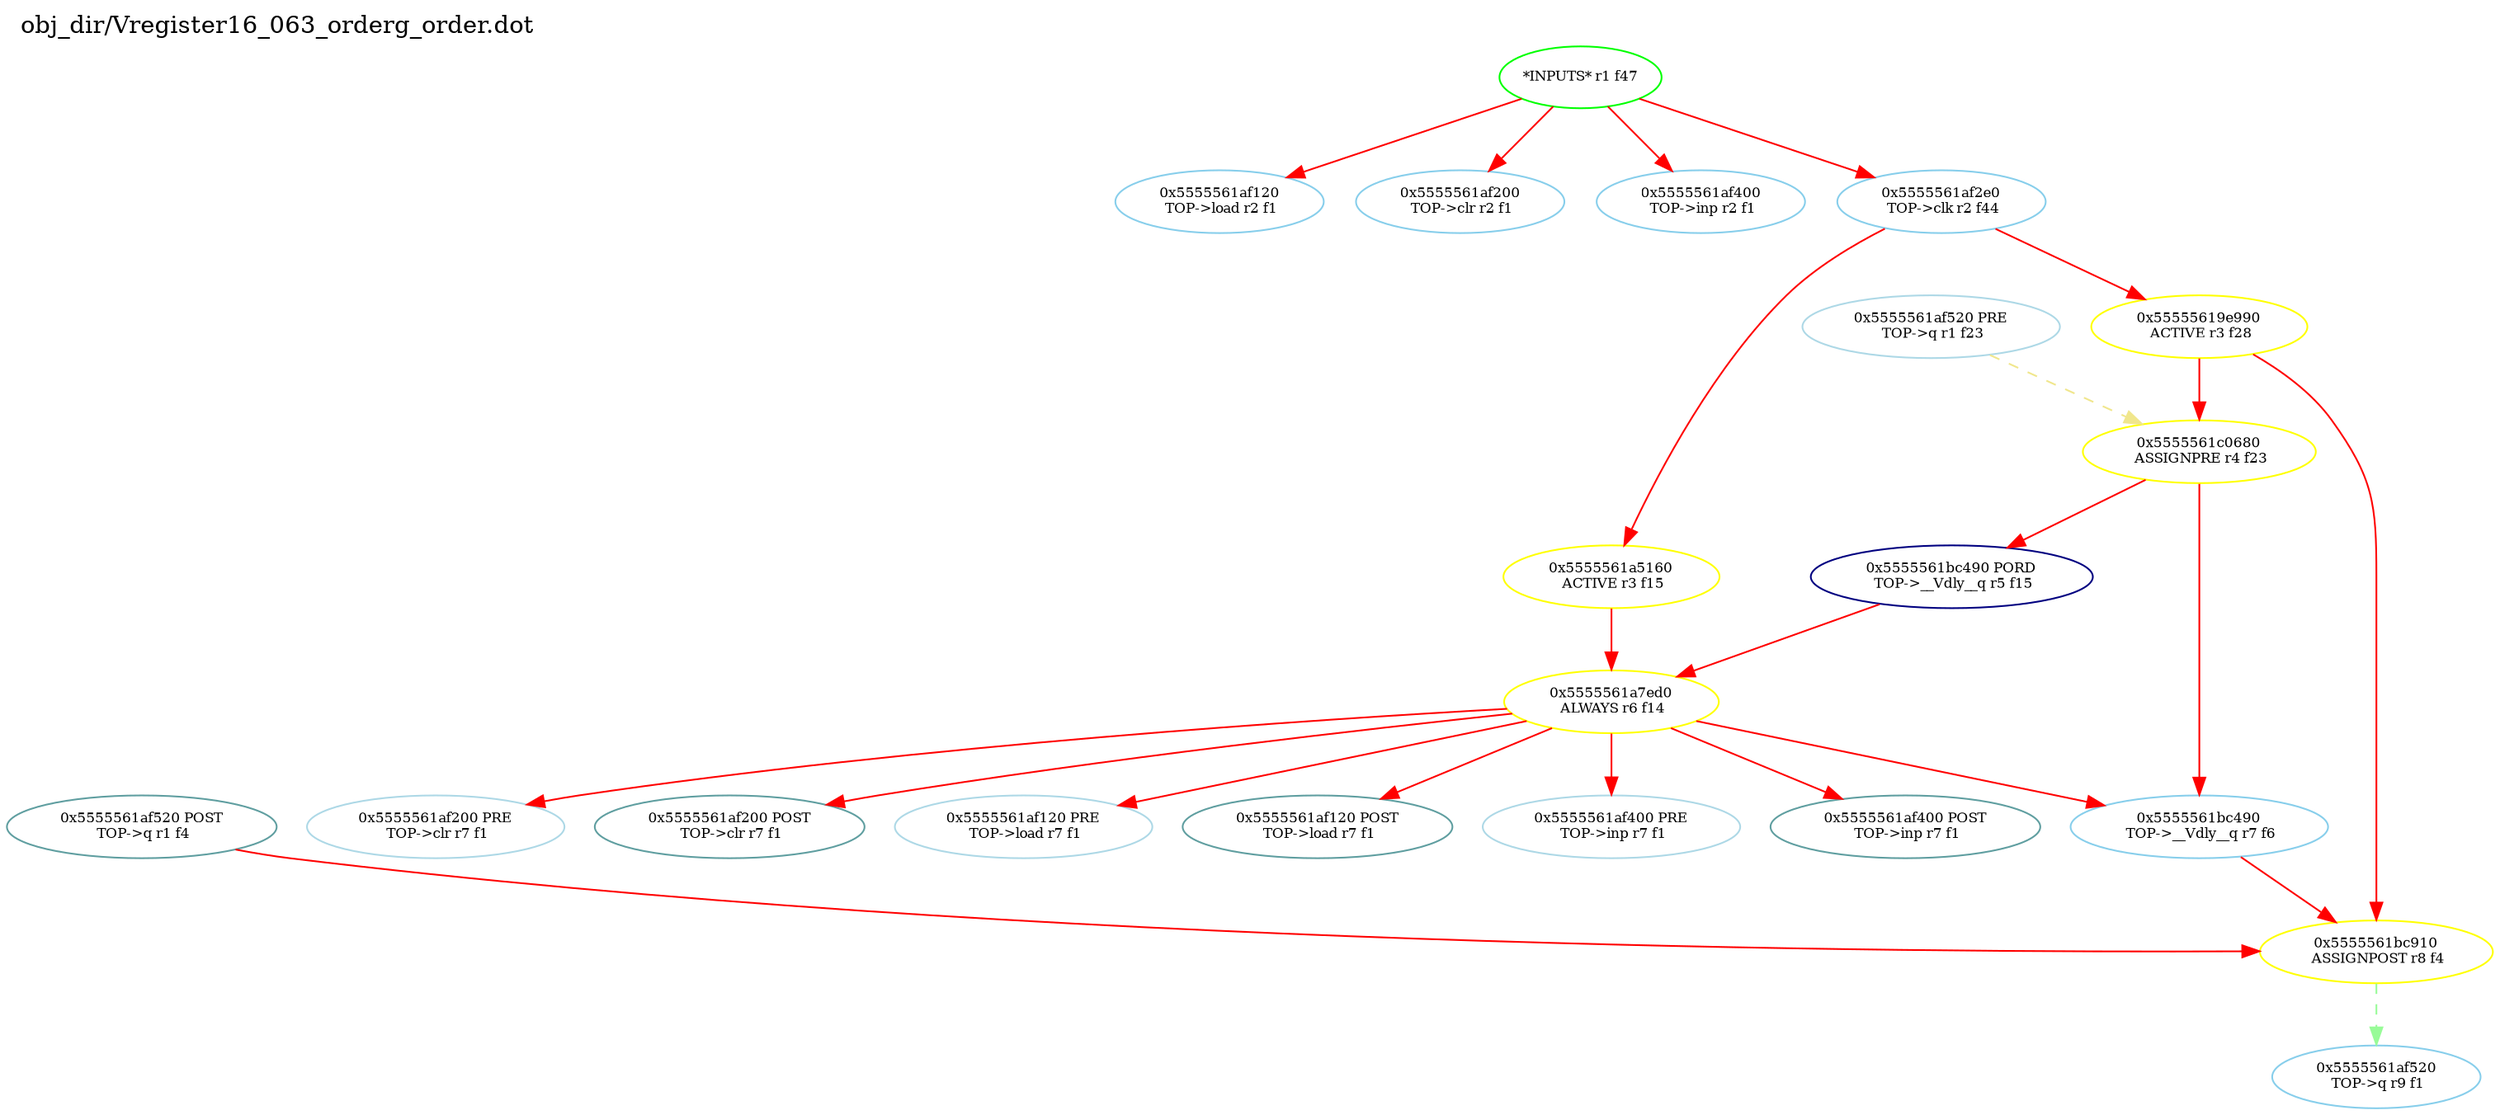 digraph v3graph {
	graph	[label="obj_dir/Vregister16_063_orderg_order.dot",
		 labelloc=t, labeljust=l,
		 //size="7.5,10",
		 rankdir=TB];
	n0x5555561aef60_0	[fontsize=8 label="0x5555561af520 POST\n TOP->q r1 f4", color=CadetBlue];
	n0x5555561aef60_1	[fontsize=8 label="0x5555561af520 PRE\n TOP->q r1 f23", color=lightblue];
	n2	[fontsize=8 label="*INPUTS* r1 f47", color=green];
	n0x5555561aef60_3	[fontsize=8 label="0x5555561af120\n TOP->load r2 f1", color=skyblue];
	n0x5555561aef60_4	[fontsize=8 label="0x5555561af200\n TOP->clr r2 f1", color=skyblue];
	n0x5555561aef60_5	[fontsize=8 label="0x5555561af400\n TOP->inp r2 f1", color=skyblue];
	n0x5555561aef60_6	[fontsize=8 label="0x5555561af2e0\n TOP->clk r2 f44", color=skyblue];
	n0x5555561aef60_7	[fontsize=8 label="0x5555561a5160\n ACTIVE r3 f15", color=yellow];
	n0x5555561aef60_8	[fontsize=8 label="0x55555619e990\n ACTIVE r3 f28", color=yellow];
	n0x5555561aef60_9	[fontsize=8 label="0x5555561c0680\n ASSIGNPRE r4 f23", color=yellow];
	n0x5555561aef60_10	[fontsize=8 label="0x5555561bc490 PORD\n TOP->__Vdly__q r5 f15", color=NavyBlue];
	n0x5555561aef60_11	[fontsize=8 label="0x5555561a7ed0\n ALWAYS r6 f14", color=yellow];
	n0x5555561aef60_12	[fontsize=8 label="0x5555561af200 PRE\n TOP->clr r7 f1", color=lightblue];
	n0x5555561aef60_13	[fontsize=8 label="0x5555561af200 POST\n TOP->clr r7 f1", color=CadetBlue];
	n0x5555561aef60_14	[fontsize=8 label="0x5555561af120 PRE\n TOP->load r7 f1", color=lightblue];
	n0x5555561aef60_15	[fontsize=8 label="0x5555561af120 POST\n TOP->load r7 f1", color=CadetBlue];
	n0x5555561aef60_16	[fontsize=8 label="0x5555561af400 PRE\n TOP->inp r7 f1", color=lightblue];
	n0x5555561aef60_17	[fontsize=8 label="0x5555561af400 POST\n TOP->inp r7 f1", color=CadetBlue];
	n0x5555561aef60_18	[fontsize=8 label="0x5555561bc490\n TOP->__Vdly__q r7 f6", color=skyblue];
	n0x5555561aef60_19	[fontsize=8 label="0x5555561bc910\n ASSIGNPOST r8 f4", color=yellow];
	n0x5555561aef60_20	[fontsize=8 label="0x5555561af520\n TOP->q r9 f1", color=skyblue];
	n0x5555561aef60_0 -> n0x5555561aef60_19 [fontsize=8 label="" weight=2 color=red];
	n0x5555561aef60_1 -> n0x5555561aef60_9 [fontsize=8 label="" weight=3 color=khaki style=dashed];
	n2 -> n0x5555561aef60_3 [fontsize=8 label="" weight=1 color=red];
	n2 -> n0x5555561aef60_4 [fontsize=8 label="" weight=1 color=red];
	n2 -> n0x5555561aef60_5 [fontsize=8 label="" weight=1 color=red];
	n2 -> n0x5555561aef60_6 [fontsize=8 label="" weight=1 color=red];
	n0x5555561aef60_6 -> n0x5555561aef60_7 [fontsize=8 label="" weight=8 color=red];
	n0x5555561aef60_6 -> n0x5555561aef60_8 [fontsize=8 label="" weight=8 color=red];
	n0x5555561aef60_7 -> n0x5555561aef60_11 [fontsize=8 label="" weight=32 color=red];
	n0x5555561aef60_8 -> n0x5555561aef60_9 [fontsize=8 label="" weight=32 color=red];
	n0x5555561aef60_8 -> n0x5555561aef60_19 [fontsize=8 label="" weight=32 color=red];
	n0x5555561aef60_9 -> n0x5555561aef60_10 [fontsize=8 label="" weight=32 color=red];
	n0x5555561aef60_9 -> n0x5555561aef60_18 [fontsize=8 label="" weight=32 color=red];
	n0x5555561aef60_10 -> n0x5555561aef60_11 [fontsize=8 label="" weight=32 color=red];
	n0x5555561aef60_11 -> n0x5555561aef60_12 [fontsize=8 label="" weight=32 color=red];
	n0x5555561aef60_11 -> n0x5555561aef60_13 [fontsize=8 label="" weight=2 color=red];
	n0x5555561aef60_11 -> n0x5555561aef60_14 [fontsize=8 label="" weight=32 color=red];
	n0x5555561aef60_11 -> n0x5555561aef60_15 [fontsize=8 label="" weight=2 color=red];
	n0x5555561aef60_11 -> n0x5555561aef60_16 [fontsize=8 label="" weight=32 color=red];
	n0x5555561aef60_11 -> n0x5555561aef60_17 [fontsize=8 label="" weight=2 color=red];
	n0x5555561aef60_11 -> n0x5555561aef60_18 [fontsize=8 label="" weight=32 color=red];
	n0x5555561aef60_18 -> n0x5555561aef60_19 [fontsize=8 label="" weight=8 color=red];
	n0x5555561aef60_19 -> n0x5555561aef60_20 [fontsize=8 label="" weight=1 color=PaleGreen style=dashed];
}
